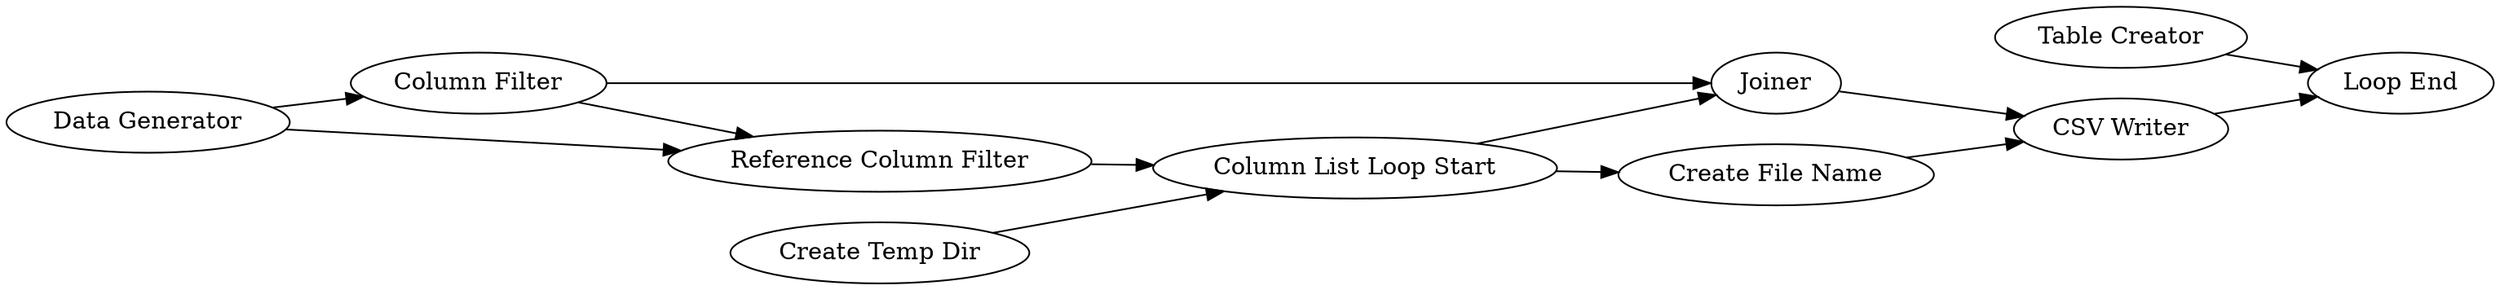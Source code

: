digraph {
	11 -> 10
	1 -> 8
	5 -> 3
	11 -> 12
	4 -> 3
	8 -> 10
	8 -> 9
	9 -> 11
	7 -> 11
	10 -> 5
	12 -> 5
	1 -> 9
	5 [label="CSV Writer"]
	1 [label="Data Generator"]
	7 [label="Create Temp Dir"]
	9 [label="Reference Column Filter"]
	11 [label="Column List Loop Start"]
	4 [label="Table Creator"]
	8 [label="Column Filter"]
	12 [label="Create File Name"]
	3 [label="Loop End"]
	10 [label=Joiner]
	rankdir=LR
}
